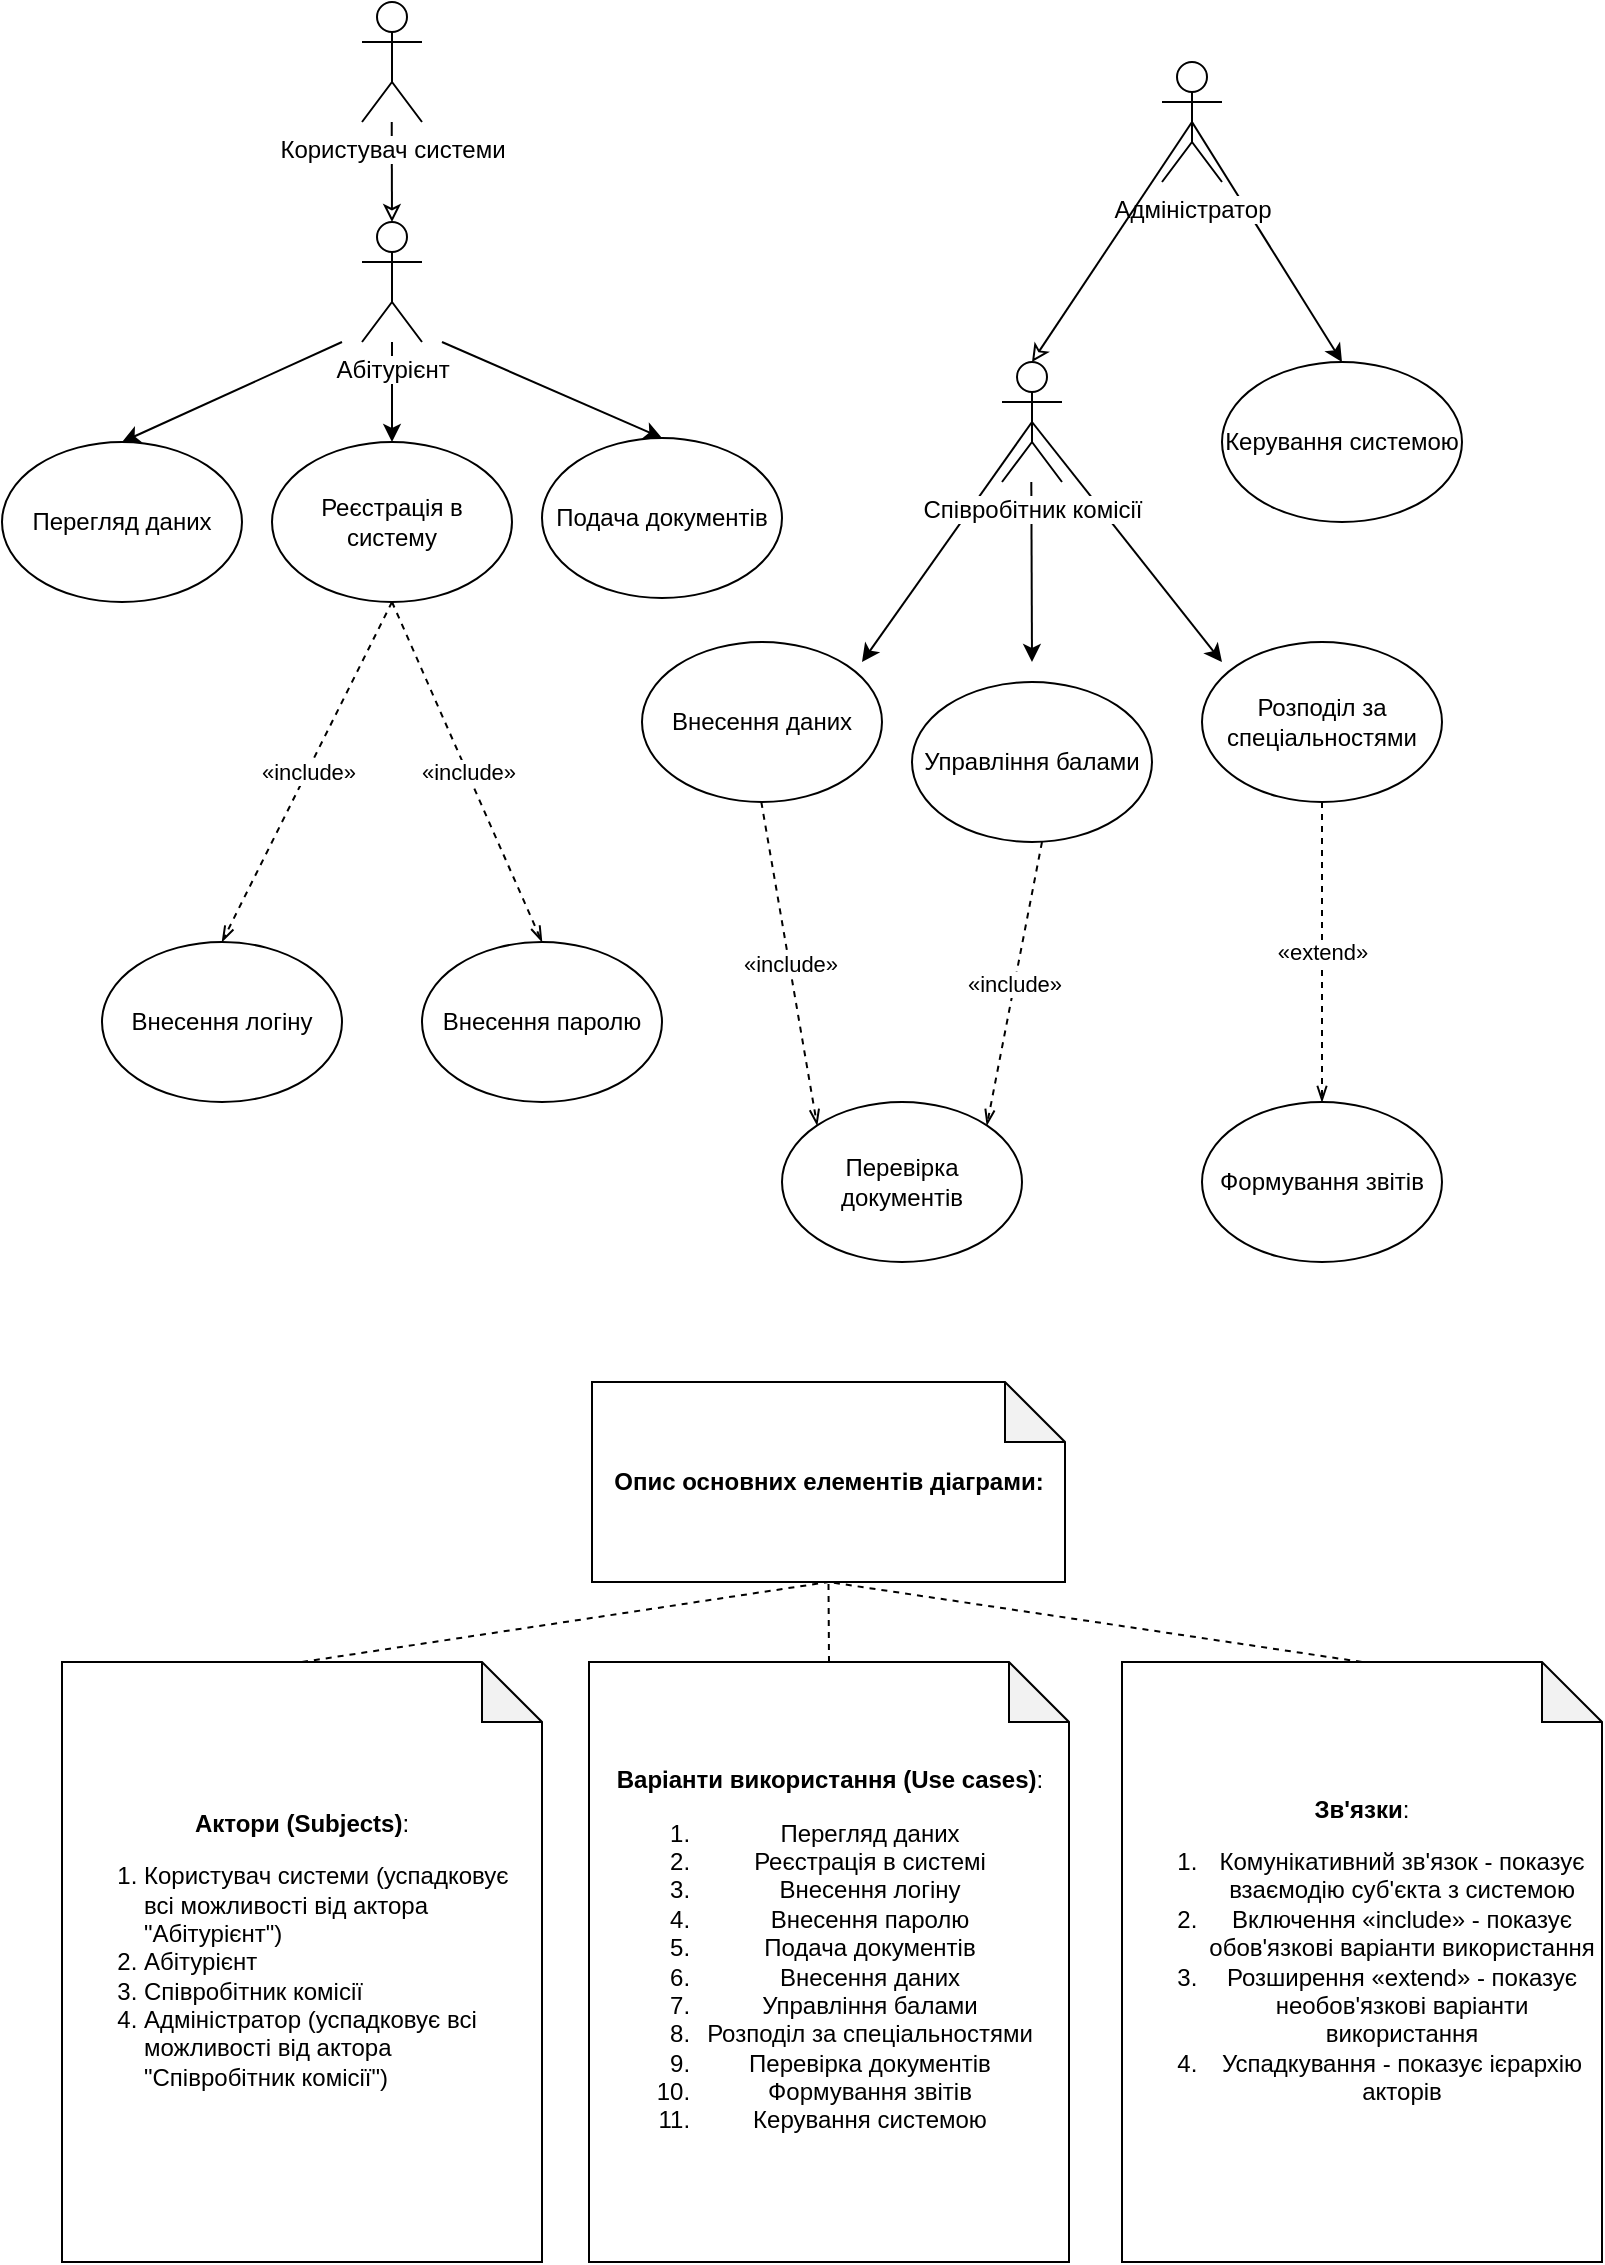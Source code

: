 <mxfile version="24.7.17">
  <diagram name="Страница — 1" id="IlIoRuxjQqLTGTEibOej">
    <mxGraphModel grid="1" page="1" gridSize="10" guides="1" tooltips="1" connect="1" arrows="1" fold="1" pageScale="1" pageWidth="827" pageHeight="1169" math="0" shadow="0">
      <root>
        <mxCell id="0" />
        <mxCell id="1" parent="0" />
        <mxCell id="RIP-V-5AovfGl9KdVuni-8" value="" style="endArrow=classic;html=1;rounded=0;entryX=0.5;entryY=0;entryDx=0;entryDy=0;exitX=0.5;exitY=0.5;exitDx=0;exitDy=0;exitPerimeter=0;" edge="1" parent="1" source="RIP-V-5AovfGl9KdVuni-6" target="RIP-V-5AovfGl9KdVuni-2">
          <mxGeometry width="50" height="50" relative="1" as="geometry">
            <mxPoint x="620" y="100" as="sourcePoint" />
            <mxPoint x="600" y="190" as="targetPoint" />
          </mxGeometry>
        </mxCell>
        <mxCell id="RIP-V-5AovfGl9KdVuni-2" value="Керування системою" style="ellipse;whiteSpace=wrap;html=1;" vertex="1" parent="1">
          <mxGeometry x="610" y="190" width="120" height="80" as="geometry" />
        </mxCell>
        <mxCell id="RIP-V-5AovfGl9KdVuni-3" value="Реєстрація в систему" style="ellipse;whiteSpace=wrap;html=1;" vertex="1" parent="1">
          <mxGeometry x="135" y="230" width="120" height="80" as="geometry" />
        </mxCell>
        <mxCell id="RIP-V-5AovfGl9KdVuni-9" value="" style="edgeStyle=orthogonalEdgeStyle;rounded=0;orthogonalLoop=1;jettySize=auto;html=1;" edge="1" parent="1" source="RIP-V-5AovfGl9KdVuni-5" target="RIP-V-5AovfGl9KdVuni-3">
          <mxGeometry relative="1" as="geometry" />
        </mxCell>
        <mxCell id="RIP-V-5AovfGl9KdVuni-6" value="Адміністратор" style="shape=umlActor;verticalLabelPosition=bottom;verticalAlign=top;html=1;outlineConnect=0;fontColor=#000000;labelBackgroundColor=default;" vertex="1" parent="1">
          <mxGeometry x="580" y="40" width="30" height="60" as="geometry" />
        </mxCell>
        <mxCell id="RIP-V-5AovfGl9KdVuni-5" value="Абітурієнт" style="shape=umlActor;verticalLabelPosition=bottom;verticalAlign=top;html=1;outlineConnect=0;fontColor=#000000;labelBackgroundColor=default;" vertex="1" parent="1">
          <mxGeometry x="180" y="120" width="30" height="60" as="geometry" />
        </mxCell>
        <mxCell id="RIP-V-5AovfGl9KdVuni-11" value="" style="endArrow=classic;html=1;rounded=0;curved=0;endFill=0;jumpSize=6;strokeWidth=1;entryX=0.5;entryY=0;entryDx=0;entryDy=0;entryPerimeter=0;exitX=0.5;exitY=0.5;exitDx=0;exitDy=0;exitPerimeter=0;" edge="1" parent="1" source="RIP-V-5AovfGl9KdVuni-6" target="RIP-V-5AovfGl9KdVuni-10">
          <mxGeometry width="50" height="50" relative="1" as="geometry">
            <mxPoint x="390" y="280" as="sourcePoint" />
            <mxPoint x="520" y="140" as="targetPoint" />
          </mxGeometry>
        </mxCell>
        <mxCell id="RIP-V-5AovfGl9KdVuni-12" value="" style="endArrow=classic;html=1;rounded=0;exitX=0.5;exitY=0.5;exitDx=0;exitDy=0;exitPerimeter=0;" edge="1" parent="1" source="RIP-V-5AovfGl9KdVuni-10">
          <mxGeometry width="50" height="50" relative="1" as="geometry">
            <mxPoint x="550" y="260" as="sourcePoint" />
            <mxPoint x="610" y="340" as="targetPoint" />
          </mxGeometry>
        </mxCell>
        <mxCell id="RIP-V-5AovfGl9KdVuni-13" value="" style="endArrow=classic;html=1;rounded=0;exitX=0.5;exitY=0.5;exitDx=0;exitDy=0;exitPerimeter=0;" edge="1" parent="1" source="RIP-V-5AovfGl9KdVuni-10">
          <mxGeometry width="50" height="50" relative="1" as="geometry">
            <mxPoint x="515" y="220" as="sourcePoint" />
            <mxPoint x="430" y="340" as="targetPoint" />
          </mxGeometry>
        </mxCell>
        <mxCell id="RIP-V-5AovfGl9KdVuni-14" value="" style="endArrow=classic;html=1;rounded=0;exitX=0.5;exitY=0.5;exitDx=0;exitDy=0;exitPerimeter=0;" edge="1" parent="1">
          <mxGeometry width="50" height="50" relative="1" as="geometry">
            <mxPoint x="514.66" y="250" as="sourcePoint" />
            <mxPoint x="515" y="340" as="targetPoint" />
          </mxGeometry>
        </mxCell>
        <mxCell id="RIP-V-5AovfGl9KdVuni-10" value="Співробітник комісії" style="shape=umlActor;verticalLabelPosition=bottom;verticalAlign=top;html=1;outlineConnect=0;labelBackgroundColor=default;" vertex="1" parent="1">
          <mxGeometry x="500" y="190" width="30" height="60" as="geometry" />
        </mxCell>
        <mxCell id="RIP-V-5AovfGl9KdVuni-15" value="Внесення даних" style="ellipse;whiteSpace=wrap;html=1;" vertex="1" parent="1">
          <mxGeometry x="320" y="330" width="120" height="80" as="geometry" />
        </mxCell>
        <mxCell id="RIP-V-5AovfGl9KdVuni-16" value="Управління балами" style="ellipse;whiteSpace=wrap;html=1;" vertex="1" parent="1">
          <mxGeometry x="455" y="350" width="120" height="80" as="geometry" />
        </mxCell>
        <mxCell id="RIP-V-5AovfGl9KdVuni-17" value="Розподіл за спеціальностями" style="ellipse;whiteSpace=wrap;html=1;" vertex="1" parent="1">
          <mxGeometry x="600" y="330" width="120" height="80" as="geometry" />
        </mxCell>
        <mxCell id="RIP-V-5AovfGl9KdVuni-18" value="«include»" style="endArrow=openThin;html=1;rounded=0;dashed=1;endFill=0;entryX=0;entryY=0;entryDx=0;entryDy=0;" edge="1" parent="1" target="RIP-V-5AovfGl9KdVuni-20">
          <mxGeometry width="50" height="50" relative="1" as="geometry">
            <mxPoint x="379.66" y="410" as="sourcePoint" />
            <mxPoint x="410" y="560" as="targetPoint" />
          </mxGeometry>
        </mxCell>
        <mxCell id="RIP-V-5AovfGl9KdVuni-19" value="«include»" style="endArrow=openThin;html=1;rounded=0;dashed=1;endFill=0;entryX=1;entryY=0;entryDx=0;entryDy=0;" edge="1" parent="1" target="RIP-V-5AovfGl9KdVuni-20">
          <mxGeometry width="50" height="50" relative="1" as="geometry">
            <mxPoint x="520" y="430" as="sourcePoint" />
            <mxPoint x="430" y="560" as="targetPoint" />
          </mxGeometry>
        </mxCell>
        <mxCell id="RIP-V-5AovfGl9KdVuni-20" value="Перевірка документів" style="ellipse;whiteSpace=wrap;html=1;" vertex="1" parent="1">
          <mxGeometry x="390" y="560" width="120" height="80" as="geometry" />
        </mxCell>
        <mxCell id="RIP-V-5AovfGl9KdVuni-23" value="«extend»" style="endArrow=openThin;html=1;rounded=0;dashed=1;endFill=0;exitX=0.5;exitY=1;exitDx=0;exitDy=0;entryX=0.5;entryY=0;entryDx=0;entryDy=0;" edge="1" parent="1" source="RIP-V-5AovfGl9KdVuni-17" target="RIP-V-5AovfGl9KdVuni-24">
          <mxGeometry width="50" height="50" relative="1" as="geometry">
            <mxPoint x="665" y="410" as="sourcePoint" />
            <mxPoint x="665" y="560" as="targetPoint" />
          </mxGeometry>
        </mxCell>
        <mxCell id="RIP-V-5AovfGl9KdVuni-24" value="Формування звітів" style="ellipse;whiteSpace=wrap;html=1;" vertex="1" parent="1">
          <mxGeometry x="600" y="560" width="120" height="80" as="geometry" />
        </mxCell>
        <mxCell id="RIP-V-5AovfGl9KdVuni-25" value="«include»" style="endArrow=openThin;html=1;rounded=0;dashed=1;endFill=0;exitX=0.5;exitY=1;exitDx=0;exitDy=0;" edge="1" parent="1" source="RIP-V-5AovfGl9KdVuni-3">
          <mxGeometry width="50" height="50" relative="1" as="geometry">
            <mxPoint x="200" y="340" as="sourcePoint" />
            <mxPoint x="270" y="480" as="targetPoint" />
          </mxGeometry>
        </mxCell>
        <mxCell id="RIP-V-5AovfGl9KdVuni-26" value="«include»" style="endArrow=openThin;html=1;rounded=0;dashed=1;endFill=0;exitX=0.5;exitY=1;exitDx=0;exitDy=0;" edge="1" parent="1" source="RIP-V-5AovfGl9KdVuni-3">
          <mxGeometry width="50" height="50" relative="1" as="geometry">
            <mxPoint x="150" y="320" as="sourcePoint" />
            <mxPoint x="110" y="480" as="targetPoint" />
          </mxGeometry>
        </mxCell>
        <mxCell id="RIP-V-5AovfGl9KdVuni-27" value="Внесення паролю" style="ellipse;whiteSpace=wrap;html=1;" vertex="1" parent="1">
          <mxGeometry x="210" y="480" width="120" height="80" as="geometry" />
        </mxCell>
        <mxCell id="RIP-V-5AovfGl9KdVuni-28" value="Внесення логіну" style="ellipse;whiteSpace=wrap;html=1;" vertex="1" parent="1">
          <mxGeometry x="50" y="480" width="120" height="80" as="geometry" />
        </mxCell>
        <mxCell id="RIP-V-5AovfGl9KdVuni-29" value="&lt;div style=&quot;&quot;&gt;&lt;strong style=&quot;background-color: initial;&quot;&gt;Актори (Subjects)&lt;/strong&gt;&lt;span style=&quot;background-color: initial;&quot;&gt;:&lt;/span&gt;&lt;br&gt;&lt;/div&gt;&lt;ol&gt;&lt;li style=&quot;text-align: left;&quot;&gt;&lt;span style=&quot;background-color: initial;&quot;&gt;&lt;span style=&quot;text-align: center; text-wrap: nowrap; background-color: rgb(255, 255, 255);&quot;&gt;Користувач системи&amp;nbsp;&lt;/span&gt;&lt;/span&gt;(успадковує всі можливості від актора &quot;Абітурієнт&quot;)&lt;/li&gt;&lt;li style=&quot;text-align: left;&quot;&gt;&lt;span style=&quot;background-color: initial;&quot;&gt;Абітурієнт&lt;/span&gt;&lt;/li&gt;&lt;li style=&quot;text-align: left;&quot; class=&quot;whitespace-normal break-words&quot;&gt;Співробітник комісії&lt;/li&gt;&lt;li style=&quot;text-align: left;&quot; class=&quot;whitespace-normal break-words&quot;&gt;Адміністратор (успадковує всі можливості від актора &quot;Співробітник комісії&quot;)&lt;/li&gt;&lt;/ol&gt;" style="shape=note;whiteSpace=wrap;html=1;backgroundOutline=1;darkOpacity=0.05;" vertex="1" parent="1">
          <mxGeometry x="30" y="840" width="240" height="300" as="geometry" />
        </mxCell>
        <mxCell id="RIP-V-5AovfGl9KdVuni-30" value="&lt;b&gt;Опис основних елементів діаграми:&lt;/b&gt;" style="shape=note;whiteSpace=wrap;html=1;backgroundOutline=1;darkOpacity=0.05;" vertex="1" parent="1">
          <mxGeometry x="295" y="700" width="236.5" height="100" as="geometry" />
        </mxCell>
        <mxCell id="RIP-V-5AovfGl9KdVuni-31" value="&lt;div style=&quot;&quot;&gt;&lt;strong&gt;Варіанти використання (Use cases)&lt;/strong&gt;:&lt;br&gt;&lt;ol&gt;&lt;li class=&quot;whitespace-normal break-words&quot;&gt;Перегляд даних&lt;br&gt;&lt;/li&gt;&lt;li class=&quot;whitespace-normal break-words&quot;&gt;Реєстрація в системі&lt;/li&gt;&lt;li class=&quot;whitespace-normal break-words&quot;&gt;Внесення логіну&lt;/li&gt;&lt;li class=&quot;whitespace-normal break-words&quot;&gt;Внесення паролю&lt;/li&gt;&lt;li class=&quot;whitespace-normal break-words&quot;&gt;Подача документів&lt;br&gt;&lt;/li&gt;&lt;li class=&quot;whitespace-normal break-words&quot;&gt;Внесення даних&lt;/li&gt;&lt;li class=&quot;whitespace-normal break-words&quot;&gt;Управління балами&lt;/li&gt;&lt;li class=&quot;whitespace-normal break-words&quot;&gt;Розподіл за спеціальностями&lt;/li&gt;&lt;li class=&quot;whitespace-normal break-words&quot;&gt;Перевірка документів&lt;/li&gt;&lt;li class=&quot;whitespace-normal break-words&quot;&gt;Формування звітів&lt;/li&gt;&lt;li class=&quot;whitespace-normal break-words&quot;&gt;Керування системою&lt;/li&gt;&lt;/ol&gt;&lt;/div&gt;" style="shape=note;whiteSpace=wrap;html=1;backgroundOutline=1;darkOpacity=0.05;" vertex="1" parent="1">
          <mxGeometry x="293.5" y="840" width="240" height="300" as="geometry" />
        </mxCell>
        <mxCell id="RIP-V-5AovfGl9KdVuni-32" value="&lt;div style=&quot;&quot;&gt;&lt;strong&gt;Зв&#39;язки&lt;/strong&gt;:&lt;br&gt;&lt;ol&gt;&lt;li class=&quot;whitespace-normal break-words&quot;&gt;Комунікативний зв&#39;язок - показує взаємодію суб&#39;єкта з системою&lt;/li&gt;&lt;li class=&quot;whitespace-normal break-words&quot;&gt;Включення «include» - показує обов&#39;язкові варіанти використання&lt;/li&gt;&lt;li class=&quot;whitespace-normal break-words&quot;&gt;Розширення «extend» - показує необов&#39;язкові варіанти використання&lt;/li&gt;&lt;li class=&quot;whitespace-normal break-words&quot;&gt;Успадкування - показує ієрархію акторів&lt;/li&gt;&lt;/ol&gt;&lt;/div&gt;" style="shape=note;whiteSpace=wrap;html=1;backgroundOutline=1;darkOpacity=0.05;" vertex="1" parent="1">
          <mxGeometry x="560" y="840" width="240" height="300" as="geometry" />
        </mxCell>
        <mxCell id="RIP-V-5AovfGl9KdVuni-33" value="" style="endArrow=none;dashed=1;html=1;rounded=0;entryX=0.5;entryY=1;entryDx=0;entryDy=0;entryPerimeter=0;" edge="1" parent="1" target="RIP-V-5AovfGl9KdVuni-30">
          <mxGeometry width="50" height="50" relative="1" as="geometry">
            <mxPoint x="150" y="840" as="sourcePoint" />
            <mxPoint x="200" y="790" as="targetPoint" />
          </mxGeometry>
        </mxCell>
        <mxCell id="RIP-V-5AovfGl9KdVuni-34" value="" style="endArrow=none;dashed=1;html=1;rounded=0;exitX=0.5;exitY=0;exitDx=0;exitDy=0;exitPerimeter=0;entryX=0.5;entryY=1;entryDx=0;entryDy=0;entryPerimeter=0;" edge="1" parent="1" source="RIP-V-5AovfGl9KdVuni-31" target="RIP-V-5AovfGl9KdVuni-30">
          <mxGeometry width="50" height="50" relative="1" as="geometry">
            <mxPoint x="160" y="850" as="sourcePoint" />
            <mxPoint x="410" y="800" as="targetPoint" />
          </mxGeometry>
        </mxCell>
        <mxCell id="RIP-V-5AovfGl9KdVuni-35" value="" style="endArrow=none;dashed=1;html=1;rounded=0;entryX=0.5;entryY=1;entryDx=0;entryDy=0;entryPerimeter=0;exitX=0.5;exitY=0;exitDx=0;exitDy=0;exitPerimeter=0;" edge="1" parent="1" source="RIP-V-5AovfGl9KdVuni-32" target="RIP-V-5AovfGl9KdVuni-30">
          <mxGeometry width="50" height="50" relative="1" as="geometry">
            <mxPoint x="510" y="820" as="sourcePoint" />
            <mxPoint x="423" y="810" as="targetPoint" />
          </mxGeometry>
        </mxCell>
        <mxCell id="RIP-V-5AovfGl9KdVuni-38" value="" style="endArrow=classic;html=1;rounded=0;curved=0;endFill=0;jumpSize=6;strokeWidth=1;entryX=0.5;entryY=0;entryDx=0;entryDy=0;entryPerimeter=0;" edge="1" parent="1" target="RIP-V-5AovfGl9KdVuni-5">
          <mxGeometry width="50" height="50" relative="1" as="geometry">
            <mxPoint x="194.86" y="70" as="sourcePoint" />
            <mxPoint x="194.86" y="120" as="targetPoint" />
          </mxGeometry>
        </mxCell>
        <mxCell id="RIP-V-5AovfGl9KdVuni-36" value="Користувач системи" style="shape=umlActor;verticalLabelPosition=bottom;verticalAlign=top;html=1;outlineConnect=0;fontColor=#000000;labelBackgroundColor=default;" vertex="1" parent="1">
          <mxGeometry x="180" y="10" width="30" height="60" as="geometry" />
        </mxCell>
        <mxCell id="RIP-V-5AovfGl9KdVuni-39" value="Перегляд даних" style="ellipse;whiteSpace=wrap;html=1;" vertex="1" parent="1">
          <mxGeometry y="230" width="120" height="80" as="geometry" />
        </mxCell>
        <mxCell id="RIP-V-5AovfGl9KdVuni-41" value="Подача документів" style="ellipse;whiteSpace=wrap;html=1;" vertex="1" parent="1">
          <mxGeometry x="270" y="228" width="120" height="80" as="geometry" />
        </mxCell>
        <mxCell id="RIP-V-5AovfGl9KdVuni-43" value="" style="endArrow=classic;html=1;rounded=0;entryX=0.5;entryY=0;entryDx=0;entryDy=0;" edge="1" parent="1" target="RIP-V-5AovfGl9KdVuni-41">
          <mxGeometry width="50" height="50" relative="1" as="geometry">
            <mxPoint x="220" y="180" as="sourcePoint" />
            <mxPoint x="290" y="170" as="targetPoint" />
          </mxGeometry>
        </mxCell>
        <mxCell id="RIP-V-5AovfGl9KdVuni-44" value="" style="endArrow=classic;html=1;rounded=0;entryX=0.5;entryY=0;entryDx=0;entryDy=0;" edge="1" parent="1" target="RIP-V-5AovfGl9KdVuni-39">
          <mxGeometry width="50" height="50" relative="1" as="geometry">
            <mxPoint x="170" y="180" as="sourcePoint" />
            <mxPoint x="220" y="130" as="targetPoint" />
          </mxGeometry>
        </mxCell>
      </root>
    </mxGraphModel>
  </diagram>
</mxfile>
